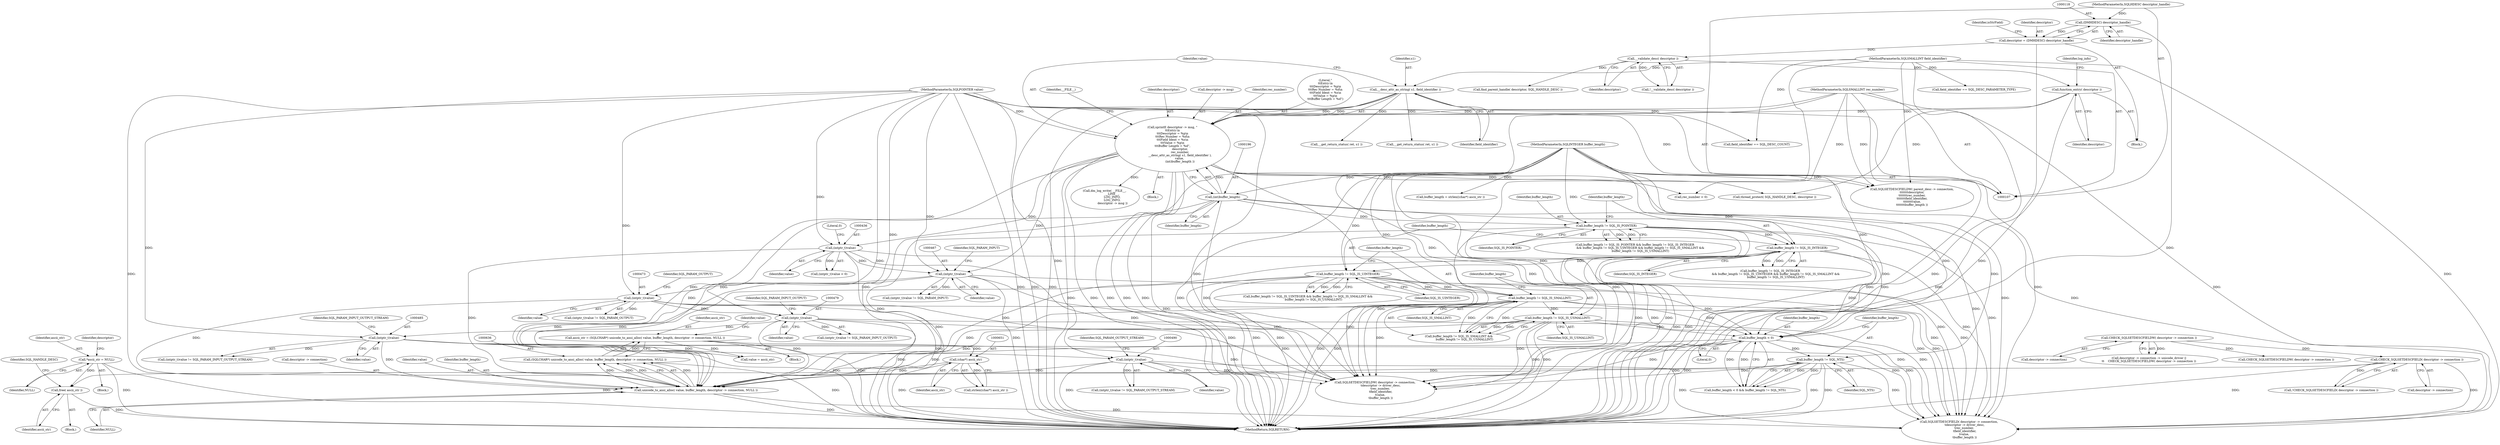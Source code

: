 digraph "0_unixODBC_45ef78e037f578b15fc58938a3a3251655e71d6f#diff-d52750c7ba4e594410438569d8e2963aL24_0@API" {
"1000693" [label="(Call,free( ascii_str ))"];
"1000594" [label="(Call,*ascii_str = NULL)"];
"1000650" [label="(Call,(char*) ascii_str)"];
"1000633" [label="(Call,ascii_str = (SQLCHAR*) unicode_to_ansi_alloc( value, buffer_length, descriptor -> connection, NULL ))"];
"1000635" [label="(Call,(SQLCHAR*) unicode_to_ansi_alloc( value, buffer_length, descriptor -> connection, NULL ))"];
"1000637" [label="(Call,unicode_to_ansi_alloc( value, buffer_length, descriptor -> connection, NULL ))"];
"1000484" [label="(Call,(intptr_t)value)"];
"1000478" [label="(Call,(intptr_t)value)"];
"1000472" [label="(Call,(intptr_t)value)"];
"1000466" [label="(Call,(intptr_t)value)"];
"1000184" [label="(Call,sprintf( descriptor -> msg, \"\n\t\tEntry:\\n\n\t\t\tDescriptor = %p\\n\n\t\t\tRec Number = %d\\n\n\t\t\tField Ident = %s\\n\n\t\t\tValue = %p\\n\n\t\t\tBuffer Length = %d\",\n                descriptor,\n                rec_number,\n                __desc_attr_as_string( s1, field_identifier ),\n                value, \n                (int)buffer_length ))"];
"1000177" [label="(Call,function_entry( descriptor ))"];
"1000128" [label="(Call,__validate_desc( descriptor ))"];
"1000115" [label="(Call,descriptor = (DMHDESC) descriptor_handle)"];
"1000117" [label="(Call,(DMHDESC) descriptor_handle)"];
"1000108" [label="(MethodParameterIn,SQLHDESC descriptor_handle)"];
"1000109" [label="(MethodParameterIn,SQLSMALLINT rec_number)"];
"1000191" [label="(Call,__desc_attr_as_string( s1, field_identifier ))"];
"1000110" [label="(MethodParameterIn,SQLSMALLINT field_identifier)"];
"1000111" [label="(MethodParameterIn,SQLPOINTER value)"];
"1000195" [label="(Call,(int)buffer_length)"];
"1000112" [label="(MethodParameterIn,SQLINTEGER buffer_length)"];
"1000435" [label="(Call,(intptr_t)value)"];
"1000489" [label="(Call,(intptr_t)value)"];
"1000396" [label="(Call,buffer_length != SQL_IS_USMALLINT)"];
"1000393" [label="(Call,buffer_length != SQL_IS_SMALLINT)"];
"1000389" [label="(Call,buffer_length != SQL_IS_UINTEGER)"];
"1000385" [label="(Call,buffer_length != SQL_IS_INTEGER)"];
"1000381" [label="(Call,buffer_length != SQL_IS_POINTER)"];
"1000403" [label="(Call,buffer_length < 0)"];
"1000406" [label="(Call,buffer_length != SQL_NTS)"];
"1000599" [label="(Call,CHECK_SQLSETDESCFIELD( descriptor -> connection ))"];
"1000520" [label="(Call,CHECK_SQLSETDESCFIELDW( descriptor -> connection ))"];
"1000483" [label="(Call,(intptr_t)value != SQL_PARAM_INPUT_OUTPUT_STREAM)"];
"1000393" [label="(Call,buffer_length != SQL_IS_SMALLINT)"];
"1000693" [label="(Call,free( ascii_str ))"];
"1000397" [label="(Identifier,buffer_length)"];
"1000484" [label="(Call,(intptr_t)value)"];
"1000181" [label="(Identifier,log_info)"];
"1000478" [label="(Call,(intptr_t)value)"];
"1000468" [label="(Identifier,value)"];
"1000521" [label="(Call,descriptor -> connection)"];
"1000403" [label="(Call,buffer_length < 0)"];
"1000192" [label="(Identifier,s1)"];
"1000408" [label="(Identifier,SQL_NTS)"];
"1000189" [label="(Identifier,descriptor)"];
"1000492" [label="(Identifier,SQL_PARAM_OUTPUT_STREAM)"];
"1000437" [label="(Identifier,value)"];
"1000594" [label="(Call,*ascii_str = NULL)"];
"1000481" [label="(Identifier,SQL_PARAM_INPUT_OUTPUT)"];
"1000474" [label="(Identifier,value)"];
"1000580" [label="(Call,__get_return_status( ret, s1 ))"];
"1000477" [label="(Call,(intptr_t)value != SQL_PARAM_INPUT_OUTPUT)"];
"1000124" [label="(Identifier,isStrField)"];
"1000658" [label="(Call,SQLSETDESCFIELD( descriptor -> connection,\n            \tdescriptor -> driver_desc,\n            \trec_number, \n            \tfield_identifier,\n            \tvalue, \n            \tbuffer_length ))"];
"1000380" [label="(Call,buffer_length != SQL_IS_POINTER && buffer_length != SQL_IS_INTEGER\n            && buffer_length != SQL_IS_UINTEGER && buffer_length != SQL_IS_SMALLINT &&\n            buffer_length != SQL_IS_USMALLINT)"];
"1000195" [label="(Call,(int)buffer_length)"];
"1000206" [label="(Call,thread_protect( SQL_HANDLE_DESC, descriptor ))"];
"1000652" [label="(Identifier,ascii_str)"];
"1000141" [label="(Call,find_parent_handle( descriptor, SQL_HANDLE_DESC ))"];
"1000198" [label="(Call,dm_log_write( __FILE__, \n                __LINE__, \n                LOG_INFO, \n                LOG_INFO, \n                descriptor -> msg ))"];
"1000598" [label="(Call,!CHECK_SQLSETDESCFIELD( descriptor -> connection ))"];
"1000129" [label="(Identifier,descriptor)"];
"1000116" [label="(Identifier,descriptor)"];
"1000599" [label="(Call,CHECK_SQLSETDESCFIELD( descriptor -> connection ))"];
"1000384" [label="(Call,buffer_length != SQL_IS_INTEGER\n            && buffer_length != SQL_IS_UINTEGER && buffer_length != SQL_IS_SMALLINT &&\n            buffer_length != SQL_IS_USMALLINT)"];
"1000392" [label="(Call,buffer_length != SQL_IS_SMALLINT &&\n            buffer_length != SQL_IS_USMALLINT)"];
"1000435" [label="(Call,(intptr_t)value)"];
"1000472" [label="(Call,(intptr_t)value)"];
"1000405" [label="(Literal,0)"];
"1000491" [label="(Identifier,value)"];
"1000640" [label="(Call,descriptor -> connection)"];
"1000489" [label="(Call,(intptr_t)value)"];
"1000635" [label="(Call,(SQLCHAR*) unicode_to_ansi_alloc( value, buffer_length, descriptor -> connection, NULL ))"];
"1000480" [label="(Identifier,value)"];
"1000634" [label="(Identifier,ascii_str)"];
"1000431" [label="(Call,field_identifier == SQL_DESC_COUNT)"];
"1000406" [label="(Call,buffer_length != SQL_NTS)"];
"1000633" [label="(Call,ascii_str = (SQLCHAR*) unicode_to_ansi_alloc( value, buffer_length, descriptor -> connection, NULL ))"];
"1000465" [label="(Call,(intptr_t)value != SQL_PARAM_INPUT)"];
"1000386" [label="(Identifier,buffer_length)"];
"1000185" [label="(Call,descriptor -> msg)"];
"1000559" [label="(Call,SQLSETDESCFIELDW( descriptor -> connection,\n            \tdescriptor -> driver_desc,\n            \trec_number, \n            \tfield_identifier,\n            \tvalue, \n            \tbuffer_length ))"];
"1000166" [label="(Call,SQLSETDESCFIELDW( parent_desc -> connection,\n\t\t\t\t\t\t\tdescriptor,\n\t\t\t\t\t\t\trec_number,\n\t\t\t\t\t\t\tfield_identifier,\n\t\t\t\t\t\t\tvalue,\n\t\t\t\t\t\t\tbuffer_length ))"];
"1000191" [label="(Call,__desc_attr_as_string( s1, field_identifier ))"];
"1000488" [label="(Call,(intptr_t)value != SQL_PARAM_OUTPUT_STREAM)"];
"1000111" [label="(MethodParameterIn,SQLPOINTER value)"];
"1000108" [label="(MethodParameterIn,SQLHDESC descriptor_handle)"];
"1000388" [label="(Call,buffer_length != SQL_IS_UINTEGER && buffer_length != SQL_IS_SMALLINT &&\n            buffer_length != SQL_IS_USMALLINT)"];
"1000194" [label="(Identifier,value)"];
"1000383" [label="(Identifier,SQL_IS_POINTER)"];
"1000601" [label="(Identifier,descriptor)"];
"1000469" [label="(Identifier,SQL_PARAM_INPUT)"];
"1000387" [label="(Identifier,SQL_IS_INTEGER)"];
"1000177" [label="(Call,function_entry( descriptor ))"];
"1000110" [label="(MethodParameterIn,SQLSMALLINT field_identifier)"];
"1000117" [label="(Call,(DMHDESC) descriptor_handle)"];
"1000466" [label="(Call,(intptr_t)value)"];
"1000109" [label="(MethodParameterIn,SQLSMALLINT rec_number)"];
"1000638" [label="(Identifier,value)"];
"1000694" [label="(Identifier,ascii_str)"];
"1000190" [label="(Identifier,rec_number)"];
"1000113" [label="(Block,)"];
"1000649" [label="(Call,strlen((char*) ascii_str ))"];
"1000390" [label="(Identifier,buffer_length)"];
"1000475" [label="(Identifier,SQL_PARAM_OUTPUT)"];
"1000112" [label="(MethodParameterIn,SQLINTEGER buffer_length)"];
"1000700" [label="(MethodReturn,SQLRETURN)"];
"1000647" [label="(Call,buffer_length = strlen((char*) ascii_str ))"];
"1000382" [label="(Identifier,buffer_length)"];
"1000389" [label="(Call,buffer_length != SQL_IS_UINTEGER)"];
"1000631" [label="(Block,)"];
"1000127" [label="(Call,!__validate_desc( descriptor ))"];
"1000183" [label="(Block,)"];
"1000692" [label="(Block,)"];
"1000637" [label="(Call,unicode_to_ansi_alloc( value, buffer_length, descriptor -> connection, NULL ))"];
"1000188" [label="(Literal,\"\n\t\tEntry:\\n\n\t\t\tDescriptor = %p\\n\n\t\t\tRec Number = %d\\n\n\t\t\tField Ident = %s\\n\n\t\t\tValue = %p\\n\n\t\t\tBuffer Length = %d\")"];
"1000514" [label="(Call,descriptor -> connection -> unicode_driver ||\n\t\t    CHECK_SQLSETDESCFIELDW( descriptor -> connection ))"];
"1000639" [label="(Identifier,buffer_length)"];
"1000520" [label="(Call,CHECK_SQLSETDESCFIELDW( descriptor -> connection ))"];
"1000461" [label="(Call,field_identifier == SQL_DESC_PARAMETER_TYPE)"];
"1000199" [label="(Identifier,__FILE__)"];
"1000407" [label="(Identifier,buffer_length)"];
"1000395" [label="(Identifier,SQL_IS_SMALLINT)"];
"1000592" [label="(Block,)"];
"1000178" [label="(Identifier,descriptor)"];
"1000697" [label="(Identifier,SQL_HANDLE_DESC)"];
"1000381" [label="(Call,buffer_length != SQL_IS_POINTER)"];
"1000184" [label="(Call,sprintf( descriptor -> msg, \"\n\t\tEntry:\\n\n\t\t\tDescriptor = %p\\n\n\t\t\tRec Number = %d\\n\n\t\t\tField Ident = %s\\n\n\t\t\tValue = %p\\n\n\t\t\tBuffer Length = %d\",\n                descriptor,\n                rec_number,\n                __desc_attr_as_string( s1, field_identifier ),\n                value, \n                (int)buffer_length ))"];
"1000487" [label="(Identifier,SQL_PARAM_INPUT_OUTPUT_STREAM)"];
"1000527" [label="(Call,CHECK_SQLSETDESCFIELDW( descriptor -> connection ))"];
"1000128" [label="(Call,__validate_desc( descriptor ))"];
"1000679" [label="(Call,__get_return_status( ret, s1 ))"];
"1000644" [label="(Call,value = ascii_str)"];
"1000404" [label="(Identifier,buffer_length)"];
"1000394" [label="(Identifier,buffer_length)"];
"1000302" [label="(Call,rec_number < 0)"];
"1000119" [label="(Identifier,descriptor_handle)"];
"1000650" [label="(Call,(char*) ascii_str)"];
"1000595" [label="(Identifier,ascii_str)"];
"1000486" [label="(Identifier,value)"];
"1000471" [label="(Call,(intptr_t)value != SQL_PARAM_OUTPUT)"];
"1000434" [label="(Call,(intptr_t)value < 0)"];
"1000197" [label="(Identifier,buffer_length)"];
"1000402" [label="(Call,buffer_length < 0 && buffer_length != SQL_NTS)"];
"1000643" [label="(Identifier,NULL)"];
"1000596" [label="(Identifier,NULL)"];
"1000398" [label="(Identifier,SQL_IS_USMALLINT)"];
"1000438" [label="(Literal,0)"];
"1000600" [label="(Call,descriptor -> connection)"];
"1000645" [label="(Identifier,value)"];
"1000391" [label="(Identifier,SQL_IS_UINTEGER)"];
"1000385" [label="(Call,buffer_length != SQL_IS_INTEGER)"];
"1000193" [label="(Identifier,field_identifier)"];
"1000115" [label="(Call,descriptor = (DMHDESC) descriptor_handle)"];
"1000396" [label="(Call,buffer_length != SQL_IS_USMALLINT)"];
"1000693" -> "1000692"  [label="AST: "];
"1000693" -> "1000694"  [label="CFG: "];
"1000694" -> "1000693"  [label="AST: "];
"1000697" -> "1000693"  [label="CFG: "];
"1000693" -> "1000700"  [label="DDG: "];
"1000594" -> "1000693"  [label="DDG: "];
"1000650" -> "1000693"  [label="DDG: "];
"1000594" -> "1000592"  [label="AST: "];
"1000594" -> "1000596"  [label="CFG: "];
"1000595" -> "1000594"  [label="AST: "];
"1000596" -> "1000594"  [label="AST: "];
"1000601" -> "1000594"  [label="CFG: "];
"1000594" -> "1000700"  [label="DDG: "];
"1000594" -> "1000700"  [label="DDG: "];
"1000650" -> "1000649"  [label="AST: "];
"1000650" -> "1000652"  [label="CFG: "];
"1000651" -> "1000650"  [label="AST: "];
"1000652" -> "1000650"  [label="AST: "];
"1000649" -> "1000650"  [label="CFG: "];
"1000650" -> "1000700"  [label="DDG: "];
"1000650" -> "1000649"  [label="DDG: "];
"1000633" -> "1000650"  [label="DDG: "];
"1000633" -> "1000631"  [label="AST: "];
"1000633" -> "1000635"  [label="CFG: "];
"1000634" -> "1000633"  [label="AST: "];
"1000635" -> "1000633"  [label="AST: "];
"1000645" -> "1000633"  [label="CFG: "];
"1000633" -> "1000700"  [label="DDG: "];
"1000635" -> "1000633"  [label="DDG: "];
"1000633" -> "1000644"  [label="DDG: "];
"1000635" -> "1000637"  [label="CFG: "];
"1000636" -> "1000635"  [label="AST: "];
"1000637" -> "1000635"  [label="AST: "];
"1000635" -> "1000700"  [label="DDG: "];
"1000637" -> "1000635"  [label="DDG: "];
"1000637" -> "1000635"  [label="DDG: "];
"1000637" -> "1000635"  [label="DDG: "];
"1000637" -> "1000635"  [label="DDG: "];
"1000637" -> "1000643"  [label="CFG: "];
"1000638" -> "1000637"  [label="AST: "];
"1000639" -> "1000637"  [label="AST: "];
"1000640" -> "1000637"  [label="AST: "];
"1000643" -> "1000637"  [label="AST: "];
"1000637" -> "1000700"  [label="DDG: "];
"1000484" -> "1000637"  [label="DDG: "];
"1000184" -> "1000637"  [label="DDG: "];
"1000435" -> "1000637"  [label="DDG: "];
"1000466" -> "1000637"  [label="DDG: "];
"1000472" -> "1000637"  [label="DDG: "];
"1000489" -> "1000637"  [label="DDG: "];
"1000478" -> "1000637"  [label="DDG: "];
"1000111" -> "1000637"  [label="DDG: "];
"1000396" -> "1000637"  [label="DDG: "];
"1000393" -> "1000637"  [label="DDG: "];
"1000403" -> "1000637"  [label="DDG: "];
"1000406" -> "1000637"  [label="DDG: "];
"1000195" -> "1000637"  [label="DDG: "];
"1000385" -> "1000637"  [label="DDG: "];
"1000389" -> "1000637"  [label="DDG: "];
"1000381" -> "1000637"  [label="DDG: "];
"1000112" -> "1000637"  [label="DDG: "];
"1000599" -> "1000637"  [label="DDG: "];
"1000637" -> "1000658"  [label="DDG: "];
"1000484" -> "1000483"  [label="AST: "];
"1000484" -> "1000486"  [label="CFG: "];
"1000485" -> "1000484"  [label="AST: "];
"1000486" -> "1000484"  [label="AST: "];
"1000487" -> "1000484"  [label="CFG: "];
"1000484" -> "1000700"  [label="DDG: "];
"1000484" -> "1000483"  [label="DDG: "];
"1000478" -> "1000484"  [label="DDG: "];
"1000111" -> "1000484"  [label="DDG: "];
"1000484" -> "1000489"  [label="DDG: "];
"1000484" -> "1000559"  [label="DDG: "];
"1000484" -> "1000658"  [label="DDG: "];
"1000478" -> "1000477"  [label="AST: "];
"1000478" -> "1000480"  [label="CFG: "];
"1000479" -> "1000478"  [label="AST: "];
"1000480" -> "1000478"  [label="AST: "];
"1000481" -> "1000478"  [label="CFG: "];
"1000478" -> "1000700"  [label="DDG: "];
"1000478" -> "1000477"  [label="DDG: "];
"1000472" -> "1000478"  [label="DDG: "];
"1000111" -> "1000478"  [label="DDG: "];
"1000478" -> "1000559"  [label="DDG: "];
"1000478" -> "1000658"  [label="DDG: "];
"1000472" -> "1000471"  [label="AST: "];
"1000472" -> "1000474"  [label="CFG: "];
"1000473" -> "1000472"  [label="AST: "];
"1000474" -> "1000472"  [label="AST: "];
"1000475" -> "1000472"  [label="CFG: "];
"1000472" -> "1000700"  [label="DDG: "];
"1000472" -> "1000471"  [label="DDG: "];
"1000466" -> "1000472"  [label="DDG: "];
"1000111" -> "1000472"  [label="DDG: "];
"1000472" -> "1000559"  [label="DDG: "];
"1000472" -> "1000658"  [label="DDG: "];
"1000466" -> "1000465"  [label="AST: "];
"1000466" -> "1000468"  [label="CFG: "];
"1000467" -> "1000466"  [label="AST: "];
"1000468" -> "1000466"  [label="AST: "];
"1000469" -> "1000466"  [label="CFG: "];
"1000466" -> "1000700"  [label="DDG: "];
"1000466" -> "1000465"  [label="DDG: "];
"1000184" -> "1000466"  [label="DDG: "];
"1000435" -> "1000466"  [label="DDG: "];
"1000111" -> "1000466"  [label="DDG: "];
"1000466" -> "1000559"  [label="DDG: "];
"1000466" -> "1000658"  [label="DDG: "];
"1000184" -> "1000183"  [label="AST: "];
"1000184" -> "1000195"  [label="CFG: "];
"1000185" -> "1000184"  [label="AST: "];
"1000188" -> "1000184"  [label="AST: "];
"1000189" -> "1000184"  [label="AST: "];
"1000190" -> "1000184"  [label="AST: "];
"1000191" -> "1000184"  [label="AST: "];
"1000194" -> "1000184"  [label="AST: "];
"1000195" -> "1000184"  [label="AST: "];
"1000199" -> "1000184"  [label="CFG: "];
"1000184" -> "1000700"  [label="DDG: "];
"1000184" -> "1000700"  [label="DDG: "];
"1000184" -> "1000700"  [label="DDG: "];
"1000184" -> "1000700"  [label="DDG: "];
"1000184" -> "1000700"  [label="DDG: "];
"1000177" -> "1000184"  [label="DDG: "];
"1000109" -> "1000184"  [label="DDG: "];
"1000191" -> "1000184"  [label="DDG: "];
"1000191" -> "1000184"  [label="DDG: "];
"1000111" -> "1000184"  [label="DDG: "];
"1000195" -> "1000184"  [label="DDG: "];
"1000184" -> "1000198"  [label="DDG: "];
"1000184" -> "1000206"  [label="DDG: "];
"1000184" -> "1000302"  [label="DDG: "];
"1000184" -> "1000435"  [label="DDG: "];
"1000184" -> "1000559"  [label="DDG: "];
"1000184" -> "1000658"  [label="DDG: "];
"1000177" -> "1000113"  [label="AST: "];
"1000177" -> "1000178"  [label="CFG: "];
"1000178" -> "1000177"  [label="AST: "];
"1000181" -> "1000177"  [label="CFG: "];
"1000177" -> "1000700"  [label="DDG: "];
"1000128" -> "1000177"  [label="DDG: "];
"1000177" -> "1000206"  [label="DDG: "];
"1000128" -> "1000127"  [label="AST: "];
"1000128" -> "1000129"  [label="CFG: "];
"1000129" -> "1000128"  [label="AST: "];
"1000127" -> "1000128"  [label="CFG: "];
"1000128" -> "1000127"  [label="DDG: "];
"1000115" -> "1000128"  [label="DDG: "];
"1000128" -> "1000141"  [label="DDG: "];
"1000115" -> "1000113"  [label="AST: "];
"1000115" -> "1000117"  [label="CFG: "];
"1000116" -> "1000115"  [label="AST: "];
"1000117" -> "1000115"  [label="AST: "];
"1000124" -> "1000115"  [label="CFG: "];
"1000115" -> "1000700"  [label="DDG: "];
"1000117" -> "1000115"  [label="DDG: "];
"1000117" -> "1000119"  [label="CFG: "];
"1000118" -> "1000117"  [label="AST: "];
"1000119" -> "1000117"  [label="AST: "];
"1000117" -> "1000700"  [label="DDG: "];
"1000108" -> "1000117"  [label="DDG: "];
"1000108" -> "1000107"  [label="AST: "];
"1000108" -> "1000700"  [label="DDG: "];
"1000109" -> "1000107"  [label="AST: "];
"1000109" -> "1000700"  [label="DDG: "];
"1000109" -> "1000166"  [label="DDG: "];
"1000109" -> "1000302"  [label="DDG: "];
"1000109" -> "1000559"  [label="DDG: "];
"1000109" -> "1000658"  [label="DDG: "];
"1000191" -> "1000193"  [label="CFG: "];
"1000192" -> "1000191"  [label="AST: "];
"1000193" -> "1000191"  [label="AST: "];
"1000194" -> "1000191"  [label="CFG: "];
"1000191" -> "1000700"  [label="DDG: "];
"1000191" -> "1000700"  [label="DDG: "];
"1000110" -> "1000191"  [label="DDG: "];
"1000191" -> "1000431"  [label="DDG: "];
"1000191" -> "1000580"  [label="DDG: "];
"1000191" -> "1000679"  [label="DDG: "];
"1000110" -> "1000107"  [label="AST: "];
"1000110" -> "1000700"  [label="DDG: "];
"1000110" -> "1000166"  [label="DDG: "];
"1000110" -> "1000431"  [label="DDG: "];
"1000110" -> "1000461"  [label="DDG: "];
"1000110" -> "1000559"  [label="DDG: "];
"1000110" -> "1000658"  [label="DDG: "];
"1000111" -> "1000107"  [label="AST: "];
"1000111" -> "1000700"  [label="DDG: "];
"1000111" -> "1000166"  [label="DDG: "];
"1000111" -> "1000435"  [label="DDG: "];
"1000111" -> "1000489"  [label="DDG: "];
"1000111" -> "1000559"  [label="DDG: "];
"1000111" -> "1000644"  [label="DDG: "];
"1000111" -> "1000658"  [label="DDG: "];
"1000195" -> "1000197"  [label="CFG: "];
"1000196" -> "1000195"  [label="AST: "];
"1000197" -> "1000195"  [label="AST: "];
"1000195" -> "1000700"  [label="DDG: "];
"1000112" -> "1000195"  [label="DDG: "];
"1000195" -> "1000381"  [label="DDG: "];
"1000195" -> "1000403"  [label="DDG: "];
"1000195" -> "1000559"  [label="DDG: "];
"1000195" -> "1000658"  [label="DDG: "];
"1000112" -> "1000107"  [label="AST: "];
"1000112" -> "1000700"  [label="DDG: "];
"1000112" -> "1000166"  [label="DDG: "];
"1000112" -> "1000381"  [label="DDG: "];
"1000112" -> "1000385"  [label="DDG: "];
"1000112" -> "1000389"  [label="DDG: "];
"1000112" -> "1000393"  [label="DDG: "];
"1000112" -> "1000396"  [label="DDG: "];
"1000112" -> "1000403"  [label="DDG: "];
"1000112" -> "1000406"  [label="DDG: "];
"1000112" -> "1000559"  [label="DDG: "];
"1000112" -> "1000647"  [label="DDG: "];
"1000112" -> "1000658"  [label="DDG: "];
"1000435" -> "1000434"  [label="AST: "];
"1000435" -> "1000437"  [label="CFG: "];
"1000436" -> "1000435"  [label="AST: "];
"1000437" -> "1000435"  [label="AST: "];
"1000438" -> "1000435"  [label="CFG: "];
"1000435" -> "1000700"  [label="DDG: "];
"1000435" -> "1000434"  [label="DDG: "];
"1000435" -> "1000559"  [label="DDG: "];
"1000435" -> "1000658"  [label="DDG: "];
"1000489" -> "1000488"  [label="AST: "];
"1000489" -> "1000491"  [label="CFG: "];
"1000490" -> "1000489"  [label="AST: "];
"1000491" -> "1000489"  [label="AST: "];
"1000492" -> "1000489"  [label="CFG: "];
"1000489" -> "1000700"  [label="DDG: "];
"1000489" -> "1000488"  [label="DDG: "];
"1000489" -> "1000559"  [label="DDG: "];
"1000489" -> "1000658"  [label="DDG: "];
"1000396" -> "1000392"  [label="AST: "];
"1000396" -> "1000398"  [label="CFG: "];
"1000397" -> "1000396"  [label="AST: "];
"1000398" -> "1000396"  [label="AST: "];
"1000392" -> "1000396"  [label="CFG: "];
"1000396" -> "1000700"  [label="DDG: "];
"1000396" -> "1000700"  [label="DDG: "];
"1000396" -> "1000392"  [label="DDG: "];
"1000396" -> "1000392"  [label="DDG: "];
"1000393" -> "1000396"  [label="DDG: "];
"1000396" -> "1000403"  [label="DDG: "];
"1000396" -> "1000559"  [label="DDG: "];
"1000396" -> "1000658"  [label="DDG: "];
"1000393" -> "1000392"  [label="AST: "];
"1000393" -> "1000395"  [label="CFG: "];
"1000394" -> "1000393"  [label="AST: "];
"1000395" -> "1000393"  [label="AST: "];
"1000397" -> "1000393"  [label="CFG: "];
"1000392" -> "1000393"  [label="CFG: "];
"1000393" -> "1000700"  [label="DDG: "];
"1000393" -> "1000700"  [label="DDG: "];
"1000393" -> "1000392"  [label="DDG: "];
"1000393" -> "1000392"  [label="DDG: "];
"1000389" -> "1000393"  [label="DDG: "];
"1000393" -> "1000403"  [label="DDG: "];
"1000393" -> "1000559"  [label="DDG: "];
"1000393" -> "1000658"  [label="DDG: "];
"1000389" -> "1000388"  [label="AST: "];
"1000389" -> "1000391"  [label="CFG: "];
"1000390" -> "1000389"  [label="AST: "];
"1000391" -> "1000389"  [label="AST: "];
"1000394" -> "1000389"  [label="CFG: "];
"1000388" -> "1000389"  [label="CFG: "];
"1000389" -> "1000700"  [label="DDG: "];
"1000389" -> "1000700"  [label="DDG: "];
"1000389" -> "1000388"  [label="DDG: "];
"1000389" -> "1000388"  [label="DDG: "];
"1000385" -> "1000389"  [label="DDG: "];
"1000389" -> "1000403"  [label="DDG: "];
"1000389" -> "1000559"  [label="DDG: "];
"1000389" -> "1000658"  [label="DDG: "];
"1000385" -> "1000384"  [label="AST: "];
"1000385" -> "1000387"  [label="CFG: "];
"1000386" -> "1000385"  [label="AST: "];
"1000387" -> "1000385"  [label="AST: "];
"1000390" -> "1000385"  [label="CFG: "];
"1000384" -> "1000385"  [label="CFG: "];
"1000385" -> "1000700"  [label="DDG: "];
"1000385" -> "1000700"  [label="DDG: "];
"1000385" -> "1000384"  [label="DDG: "];
"1000385" -> "1000384"  [label="DDG: "];
"1000381" -> "1000385"  [label="DDG: "];
"1000385" -> "1000403"  [label="DDG: "];
"1000385" -> "1000559"  [label="DDG: "];
"1000385" -> "1000658"  [label="DDG: "];
"1000381" -> "1000380"  [label="AST: "];
"1000381" -> "1000383"  [label="CFG: "];
"1000382" -> "1000381"  [label="AST: "];
"1000383" -> "1000381"  [label="AST: "];
"1000386" -> "1000381"  [label="CFG: "];
"1000380" -> "1000381"  [label="CFG: "];
"1000381" -> "1000700"  [label="DDG: "];
"1000381" -> "1000700"  [label="DDG: "];
"1000381" -> "1000380"  [label="DDG: "];
"1000381" -> "1000380"  [label="DDG: "];
"1000381" -> "1000403"  [label="DDG: "];
"1000381" -> "1000559"  [label="DDG: "];
"1000381" -> "1000658"  [label="DDG: "];
"1000403" -> "1000402"  [label="AST: "];
"1000403" -> "1000405"  [label="CFG: "];
"1000404" -> "1000403"  [label="AST: "];
"1000405" -> "1000403"  [label="AST: "];
"1000407" -> "1000403"  [label="CFG: "];
"1000402" -> "1000403"  [label="CFG: "];
"1000403" -> "1000700"  [label="DDG: "];
"1000403" -> "1000402"  [label="DDG: "];
"1000403" -> "1000402"  [label="DDG: "];
"1000403" -> "1000406"  [label="DDG: "];
"1000403" -> "1000559"  [label="DDG: "];
"1000403" -> "1000658"  [label="DDG: "];
"1000406" -> "1000402"  [label="AST: "];
"1000406" -> "1000408"  [label="CFG: "];
"1000407" -> "1000406"  [label="AST: "];
"1000408" -> "1000406"  [label="AST: "];
"1000402" -> "1000406"  [label="CFG: "];
"1000406" -> "1000700"  [label="DDG: "];
"1000406" -> "1000700"  [label="DDG: "];
"1000406" -> "1000402"  [label="DDG: "];
"1000406" -> "1000402"  [label="DDG: "];
"1000406" -> "1000559"  [label="DDG: "];
"1000406" -> "1000658"  [label="DDG: "];
"1000599" -> "1000598"  [label="AST: "];
"1000599" -> "1000600"  [label="CFG: "];
"1000600" -> "1000599"  [label="AST: "];
"1000598" -> "1000599"  [label="CFG: "];
"1000599" -> "1000700"  [label="DDG: "];
"1000599" -> "1000598"  [label="DDG: "];
"1000520" -> "1000599"  [label="DDG: "];
"1000599" -> "1000658"  [label="DDG: "];
"1000520" -> "1000514"  [label="AST: "];
"1000520" -> "1000521"  [label="CFG: "];
"1000521" -> "1000520"  [label="AST: "];
"1000514" -> "1000520"  [label="CFG: "];
"1000520" -> "1000514"  [label="DDG: "];
"1000520" -> "1000527"  [label="DDG: "];
}
